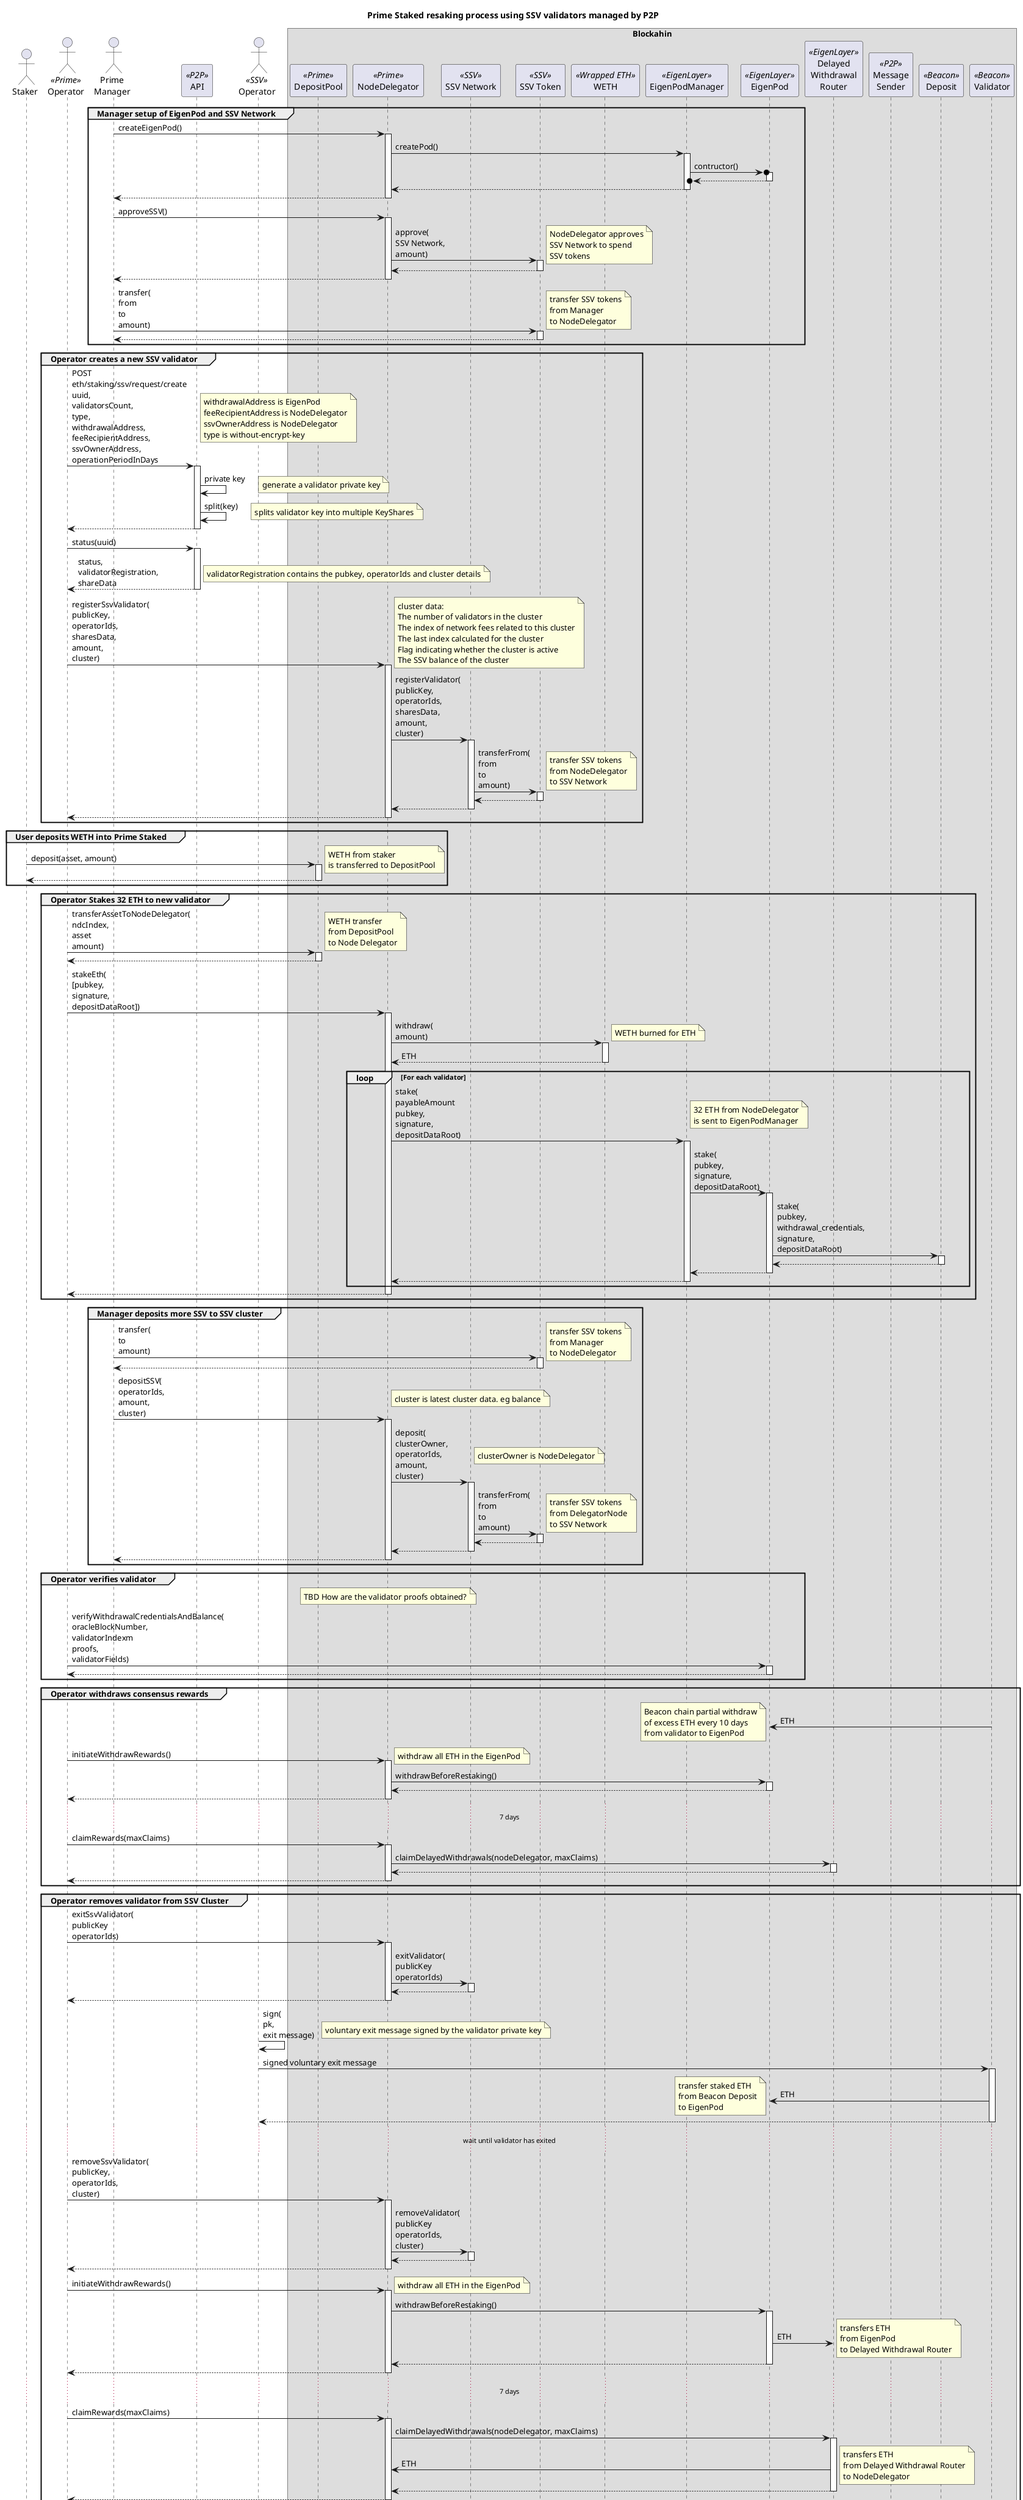 @startuml

skinparam tabSize 2

title "Prime Staked resaking process using SSV validators managed by P2P"

actor "Staker" as staker
actor "Operator" as op <<Prime>>
actor "Prime\nManager" as man
participant "API" as api <<P2P>>
actor "Operator" as ssvOp <<SSV>>

box "Blockahin"
participant "DepositPool" as dp <<Prime>>
participant "NodeDelegator" as nd <<Prime>>
participant "SSV Network" as ssvNet <<SSV>>
participant "SSV Token" as ssv <<SSV>>
participant "WETH" as weth <<Wrapped ETH>>
participant "EigenPodManager" as podMan <<EigenLayer>>
participant "EigenPod" as pod <<EigenLayer>>
participant "Delayed\nWithdrawal\nRouter" as dwr <<EigenLayer>>
participant "Message\nSender" as msg <<P2P>>
participant "Deposit" as dep <<Beacon>>
participant "Validator" as val <<Beacon>>
end box

group Manager setup of EigenPod and SSV Network
man -> nd : createEigenPod()
activate nd
nd -> podMan : createPod()
activate podMan
podMan ->o pod: contructor()
activate pod
return
return
return

man -> nd : approveSSV()
activate nd
nd -> ssv : approve(\nSSV Network,\namount)
activate ssv
note right : NodeDelegator approves\nSSV Network to spend\nSSV tokens
return
' nd -> ssvNet : setFeeRecipientAddress(\nrecipient)
' activate ssvNet
' note right : NodeDelegator set as the fee recipient
' return
return

man -> ssv : transfer(\nfrom\nto\namount)
activate ssv
note right : transfer SSV tokens\nfrom Manager\nto NodeDelegator
return

' man -> ssv : approve(\nSSV Network,\namount)
' activate ssv
' note right : Manger approves\nSSV Network to spend\nSSV tokens
' return

' man -> ssvNet : deposit(clusterOwner,\noperatorIds,\namount,\ncluster)
' activate ssvNet
' note right
' who is the clusterOwner?
' is operatorIds the P2P ids?
' cluster?
' end note
' ssvNet -> ssv : transferFrom(\nfrom\nto\namount)
' activate ssv
' note right: transfer SSV tokens\nfrom Manager\nto SSV Network
' return
' return

end

group Operator creates a new SSV validator

op -> api: POST\neth/staking/ssv/request/create\nuuid,\nvalidatorsCount,\ntype,\nwithdrawalAddress,\nfeeRecipientAddress,\nssvOwnerAddress,\noperationPeriodInDays
activate api
note right
withdrawalAddress is EigenPod
feeRecipientAddress is NodeDelegator
ssvOwnerAddress is NodeDelegator
type is without-encrypt-key
end note
api -> api: private key
note right : generate a validator private key
api -> api: split(key)
note right : splits validator key into multiple KeyShares
return

op -> api: status(uuid)
activate api
return status,\nvalidatorRegistration,\nshareData
note right : validatorRegistration contains the pubkey, operatorIds and cluster details

op -> nd : registerSsvValidator(\npublicKey,\noperatorIds,\nsharesData,\namount,\ncluster)
activate nd
note right
cluster data:
The number of validators in the cluster
The index of network fees related to this cluster
The last index calculated for the cluster
Flag indicating whether the cluster is active
The SSV balance of the cluster
end note
nd -> ssvNet : registerValidator(\npublicKey,\noperatorIds,\nsharesData,\namount,\ncluster)
activate ssvNet
ssvNet -> ssv : transferFrom(\nfrom\nto\namount)
activate ssv
note right: transfer SSV tokens\nfrom NodeDelegator\nto SSV Network
return
return
return


' op -> ssvNet : bulkRegisterValidator(\npublicKeys,\noperatorIds,\nsharesData,\namount,\ncluster)
' activate ssvNet
' note right : amount 0 as SSV tokens already deposited
' return

end group

group User deposits WETH into Prime Staked

staker -> dp : deposit(asset, amount)
note right : WETH from staker\nis transferred to DepositPool
activate dp
return

end group

group Operator Stakes 32 ETH to new validator

op -> dp : transferAssetToNodeDelegator(\nndcIndex,\nasset\namount)
activate dp
note right : WETH transfer\nfrom DepositPool\nto Node Delegator
return

' op -> nd : stakeEth(\npubkey,\nsignature,\ndepositDataRoot)
' activate nd
' nd -> weth : withdraw(\namount)
' activate weth
' note right : WETH burned for ETH
' return ETH
' nd -> podMan : stake(\npayableAmount\npubkey,\nsignature,\ndepositDataRoot)
' note right : 32 ETH from NodeDelegator\nis sent to EigenPodManager
' activate podMan
' podMan -> pod : stake(\npubkey,\nsignature,\ndepositDataRoot)
' activate pod
' pod -> dep : stake(\npubkey,\nwithdrawal_credentials,\nsignature,\ndepositDataRoot)
' activate dep
' return
' return
' return
' return


op -> nd : stakeEth(\n[pubkey,\nsignature,\ndepositDataRoot])
activate nd
nd -> weth : withdraw(\namount)
activate weth
note right : WETH burned for ETH
return ETH

loop For each validator

nd -> podMan : stake(\npayableAmount\npubkey,\nsignature,\ndepositDataRoot)
note right : 32 ETH from NodeDelegator\nis sent to EigenPodManager
activate podMan
podMan -> pod : stake(\npubkey,\nsignature,\ndepositDataRoot)
activate pod
pod -> dep : stake(\npubkey,\nwithdrawal_credentials,\nsignature,\ndepositDataRoot)
activate dep
return
return
return

end loop
return

end group

' group Manager adds another validator

' man -> api: POST nodes-request/create\nuuid,\ntype,\nnodesOptions,\neigenPodOwnerAddress,\ncontrollerAddress,\nfeeRecipientAddress
' activate api
' note right : eigenPodOwnerAddress is the NodeDelegator
' return

' man -> api: status(uuid)
' activate api
' return status,\neigenPodAddress,\npubkey,\nsignature,\ndepositDataRoot,\nwithdrawalCredentials,\ndepositMessageRoot

' end group


group Manager deposits more SSV to SSV cluster


man -> ssv : transfer(\nto\namount)
activate ssv
note right : transfer SSV tokens\nfrom Manager\nto NodeDelegator
return

man -> nd : depositSSV(\noperatorIds,\namount,\ncluster)
activate nd
note right : cluster is latest cluster data. eg balance
nd -> ssvNet : deposit(\nclusterOwner,\noperatorIds,\namount,\ncluster)
activate ssvNet
note right : clusterOwner is NodeDelegator
ssvNet -> ssv : transferFrom(\nfrom\nto\namount)
activate ssv
note right: transfer SSV tokens\nfrom DelegatorNode\nto SSV Network
return
return
return
end group


group Operator verifies validator

note over nd
TBD How are the validator proofs obtained?
end note

op -> pod : verifyWithdrawalCredentialsAndBalance(\noracleBlockNumber,\nvalidatorIndexm\nproofs,\nvalidatorFields)
activate pod
return

end group

group Operator withdraws consensus rewards

val -> pod : ETH
note left : Beacon chain partial withdraw\nof excess ETH every 10 days\nfrom validator to EigenPod

op -> nd : initiateWithdrawRewards()
activate nd
note right : withdraw all ETH in the EigenPod
nd -> pod : withdrawBeforeRestaking()
activate pod
return
return

... 7 days ...

op -> nd : claimRewards(maxClaims)
activate nd
nd -> dwr : claimDelayedWithdrawals(nodeDelegator, maxClaims)
activate dwr
return
return

end group

group Operator removes validator from SSV Cluster

op -> nd : exitSsvValidator(\npublicKey\noperatorIds)
activate nd
nd -> ssvNet : exitValidator(\npublicKey\noperatorIds)
activate ssvNet
return
return

ssvOp -> ssvOp : sign(\npk,\nexit message)
note right : voluntary exit message signed by the validator private key
ssvOp -> val : signed voluntary exit message
activate val
val -> pod : ETH
note left : transfer staked ETH\nfrom Beacon Deposit\nto EigenPod
return

... wait until validator has exited ...

op -> nd : removeSsvValidator(\npublicKey,\noperatorIds,\ncluster)
activate nd
nd -> ssvNet : removeValidator(\npublicKey\noperatorIds,\ncluster)
activate ssvNet
return
return

op -> nd : initiateWithdrawRewards()
activate nd
note right : withdraw all ETH in the EigenPod
nd -> pod : withdrawBeforeRestaking()
activate pod
pod -> dwr : ETH
note right : transfers ETH\nfrom EigenPod\nto Delayed Withdrawal Router
return
return

... 7 days ...

op -> nd : claimRewards(maxClaims)
activate nd
nd -> dwr : claimDelayedWithdrawals(nodeDelegator, maxClaims)
activate dwr
dwr -> nd : ETH
note right : transfers ETH\nfrom Delayed Withdrawal Router\nto NodeDelegator
return
return

end group

@enduml
